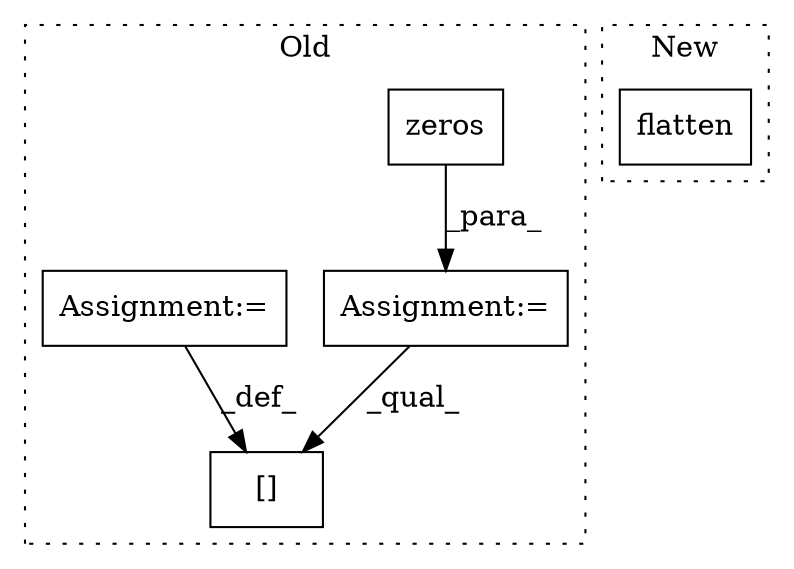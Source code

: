 digraph G {
subgraph cluster0 {
1 [label="zeros" a="32" s="1963,1984" l="6,1" shape="box"];
3 [label="Assignment:=" a="7" s="1956" l="1" shape="box"];
4 [label="[]" a="2" s="2231,2273" l="8,1" shape="box"];
5 [label="Assignment:=" a="7" s="1702" l="1" shape="box"];
label = "Old";
style="dotted";
}
subgraph cluster1 {
2 [label="flatten" a="32" s="2124" l="9" shape="box"];
label = "New";
style="dotted";
}
1 -> 3 [label="_para_"];
3 -> 4 [label="_qual_"];
5 -> 4 [label="_def_"];
}